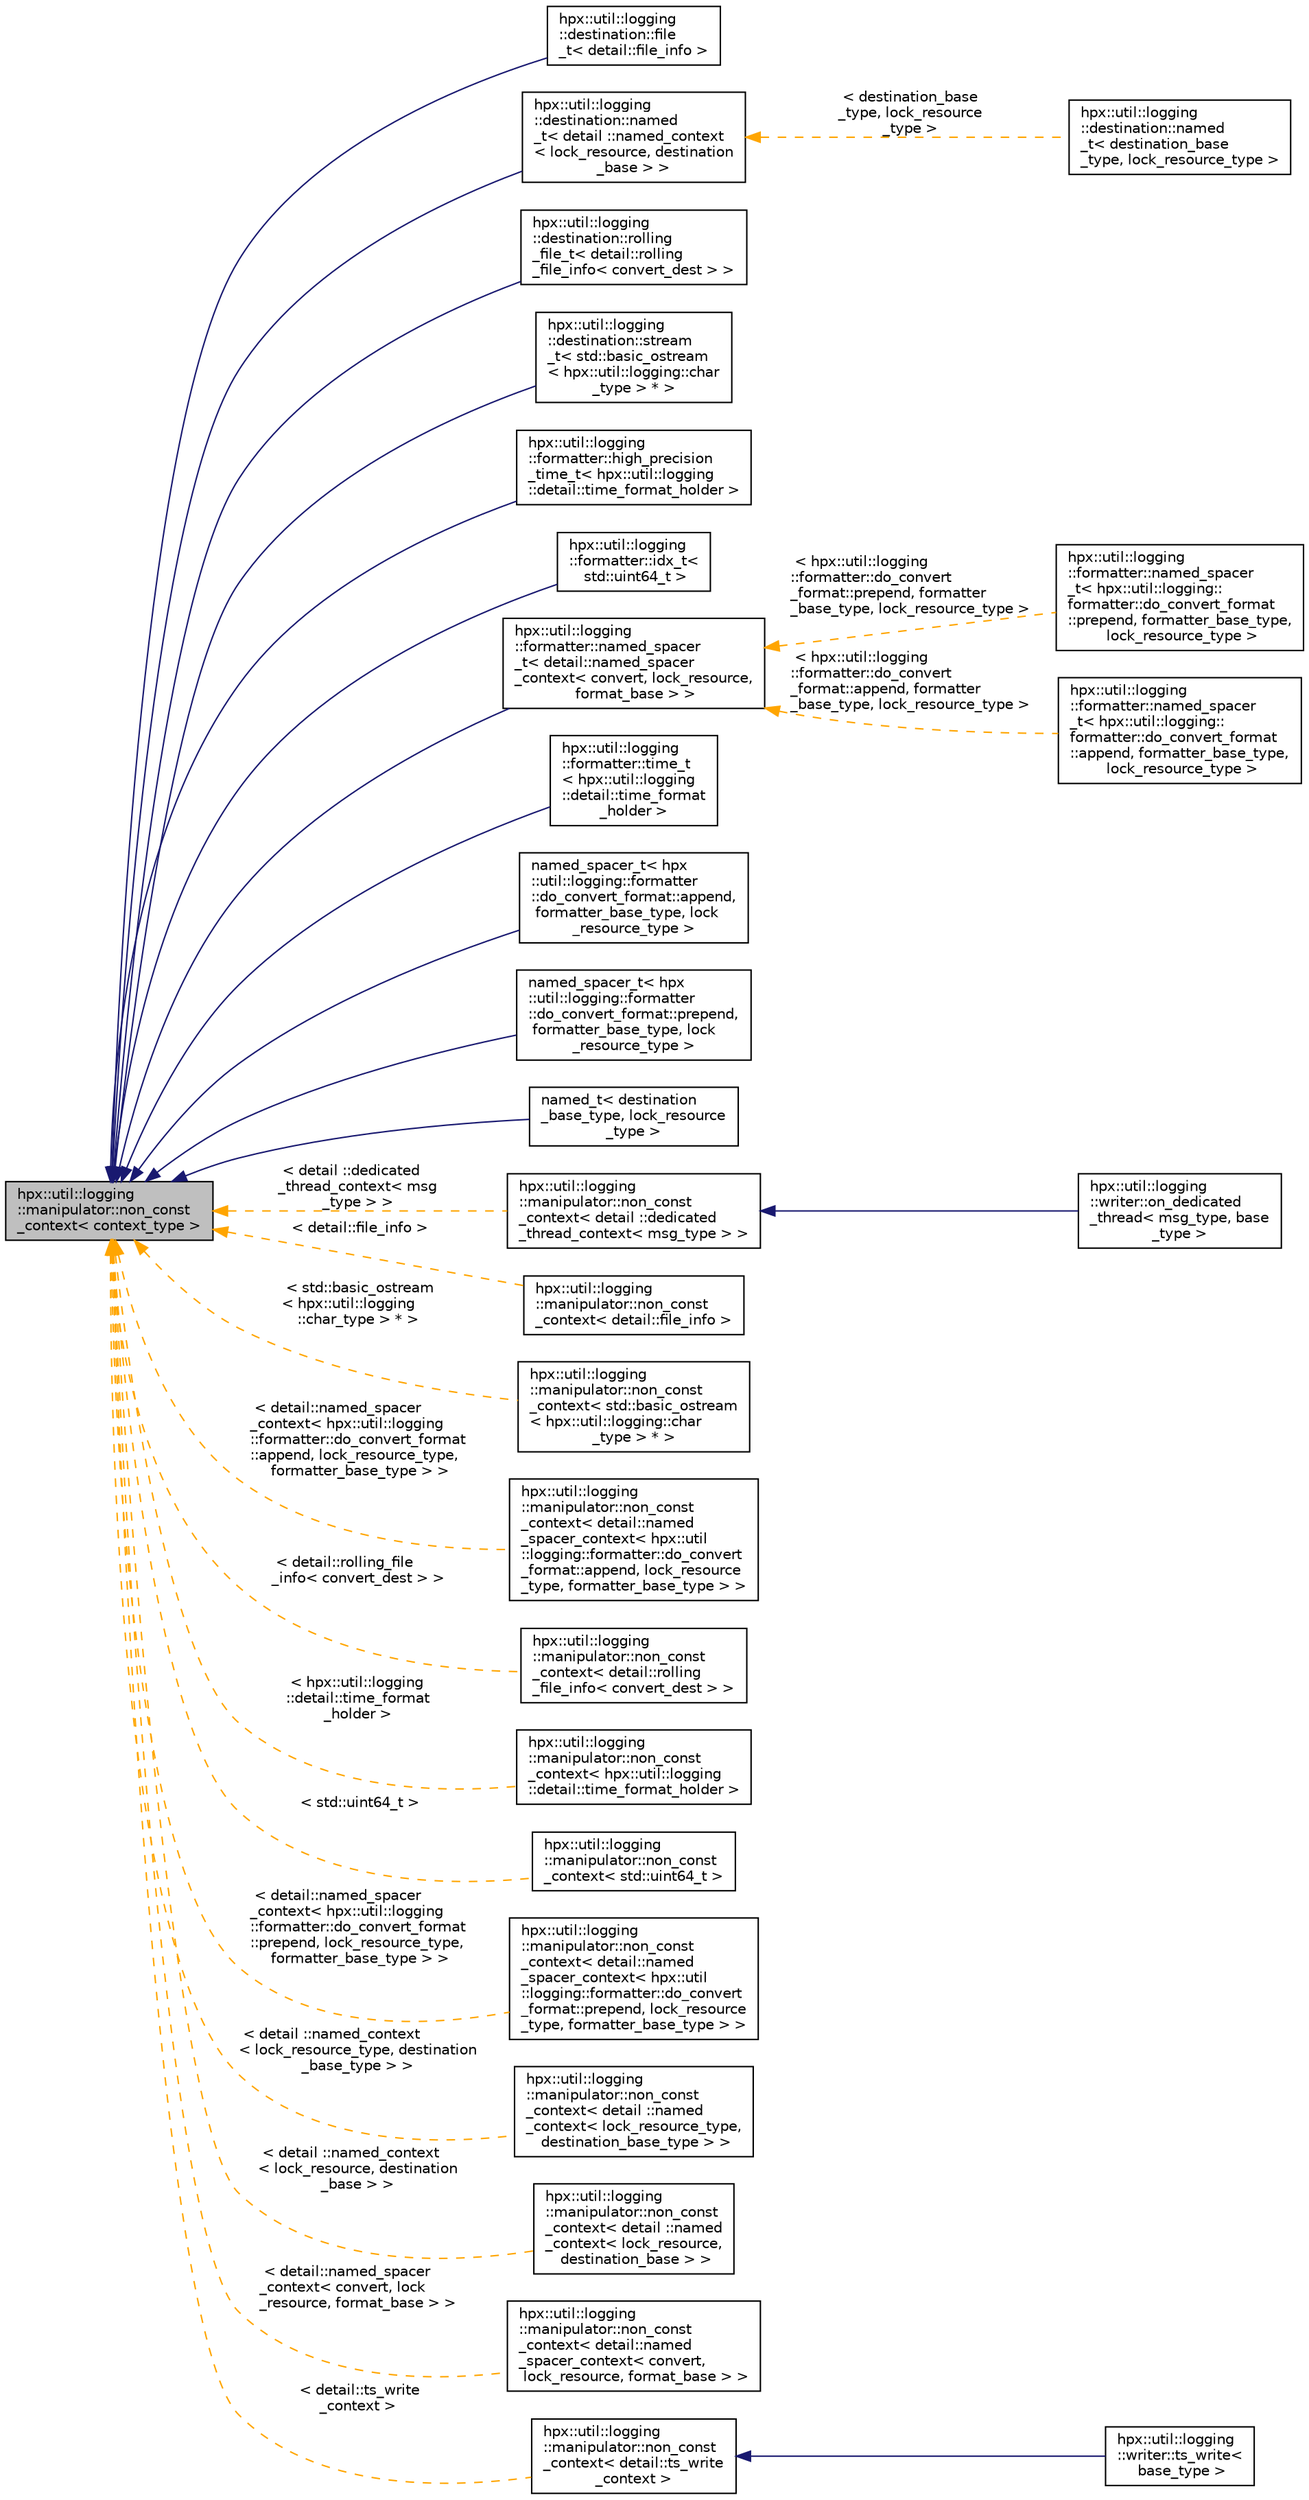 digraph "hpx::util::logging::manipulator::non_const_context&lt; context_type &gt;"
{
  edge [fontname="Helvetica",fontsize="10",labelfontname="Helvetica",labelfontsize="10"];
  node [fontname="Helvetica",fontsize="10",shape=record];
  rankdir="LR";
  Node0 [label="hpx::util::logging\l::manipulator::non_const\l_context\< context_type \>",height=0.2,width=0.4,color="black", fillcolor="grey75", style="filled", fontcolor="black"];
  Node0 -> Node1 [dir="back",color="midnightblue",fontsize="10",style="solid",fontname="Helvetica"];
  Node1 [label="hpx::util::logging\l::destination::file\l_t\< detail::file_info \>",height=0.2,width=0.4,color="black", fillcolor="white", style="filled",URL="$dd/dfb/structhpx_1_1util_1_1logging_1_1destination_1_1file__t.html",tooltip="Writes the string to a file. "];
  Node0 -> Node2 [dir="back",color="midnightblue",fontsize="10",style="solid",fontname="Helvetica"];
  Node2 [label="hpx::util::logging\l::destination::named\l_t\< detail ::named_context\l\< lock_resource, destination\l_base \> \>",height=0.2,width=0.4,color="black", fillcolor="white", style="filled",URL="$de/df4/structhpx_1_1util_1_1logging_1_1destination_1_1named__t.html",tooltip="Allows you to contain multiple destinations, give each such destination a name. Then, at run-time, you can specify a format string which will specify which destinations to be called, and on what order. "];
  Node2 -> Node3 [dir="back",color="orange",fontsize="10",style="dashed",label=" \< destination_base\l_type, lock_resource\l_type \>" ,fontname="Helvetica"];
  Node3 [label="hpx::util::logging\l::destination::named\l_t\< destination_base\l_type, lock_resource_type \>",height=0.2,width=0.4,color="black", fillcolor="white", style="filled",URL="$de/df4/structhpx_1_1util_1_1logging_1_1destination_1_1named__t.html"];
  Node0 -> Node4 [dir="back",color="midnightblue",fontsize="10",style="solid",fontname="Helvetica"];
  Node4 [label="hpx::util::logging\l::destination::rolling\l_file_t\< detail::rolling\l_file_info\< convert_dest \> \>",height=0.2,width=0.4,color="black", fillcolor="white", style="filled",URL="$d9/dba/structhpx_1_1util_1_1logging_1_1destination_1_1rolling__file__t.html",tooltip="Writes to multiple files: name_prefix.1, name_prefix.2, ... name_prefix.N, and then restarts from 1..."];
  Node0 -> Node5 [dir="back",color="midnightblue",fontsize="10",style="solid",fontname="Helvetica"];
  Node5 [label="hpx::util::logging\l::destination::stream\l_t\< std::basic_ostream\l\< hpx::util::logging::char\l_type \> * \>",height=0.2,width=0.4,color="black", fillcolor="white", style="filled",URL="$d8/dfc/structhpx_1_1util_1_1logging_1_1destination_1_1stream__t.html",tooltip="writes to stream. "];
  Node0 -> Node6 [dir="back",color="midnightblue",fontsize="10",style="solid",fontname="Helvetica"];
  Node6 [label="hpx::util::logging\l::formatter::high_precision\l_time_t\< hpx::util::logging\l::detail::time_format_holder \>",height=0.2,width=0.4,color="black", fillcolor="white", style="filled",URL="$d2/d2a/structhpx_1_1util_1_1logging_1_1formatter_1_1high__precision__time__t.html",tooltip="Prefixes the message with a high-precision time (. You pass the format string at construction. "];
  Node0 -> Node7 [dir="back",color="midnightblue",fontsize="10",style="solid",fontname="Helvetica"];
  Node7 [label="hpx::util::logging\l::formatter::idx_t\<\l std::uint64_t \>",height=0.2,width=0.4,color="black", fillcolor="white", style="filled",URL="$d9/dbe/structhpx_1_1util_1_1logging_1_1formatter_1_1idx__t.html",tooltip="prefixes each message with an index. "];
  Node0 -> Node8 [dir="back",color="midnightblue",fontsize="10",style="solid",fontname="Helvetica"];
  Node8 [label="hpx::util::logging\l::formatter::named_spacer\l_t\< detail::named_spacer\l_context\< convert, lock_resource,\l format_base \> \>",height=0.2,width=0.4,color="black", fillcolor="white", style="filled",URL="$d5/da7/structhpx_1_1util_1_1logging_1_1formatter_1_1named__spacer__t.html",tooltip="Allows you to contain multiple formatters, and specify a spacer between them. You have a spacer strin..."];
  Node8 -> Node9 [dir="back",color="orange",fontsize="10",style="dashed",label=" \< hpx::util::logging\l::formatter::do_convert\l_format::prepend, formatter\l_base_type, lock_resource_type \>" ,fontname="Helvetica"];
  Node9 [label="hpx::util::logging\l::formatter::named_spacer\l_t\< hpx::util::logging::\lformatter::do_convert_format\l::prepend, formatter_base_type,\l lock_resource_type \>",height=0.2,width=0.4,color="black", fillcolor="white", style="filled",URL="$d5/da7/structhpx_1_1util_1_1logging_1_1formatter_1_1named__spacer__t.html"];
  Node8 -> Node10 [dir="back",color="orange",fontsize="10",style="dashed",label=" \< hpx::util::logging\l::formatter::do_convert\l_format::append, formatter\l_base_type, lock_resource_type \>" ,fontname="Helvetica"];
  Node10 [label="hpx::util::logging\l::formatter::named_spacer\l_t\< hpx::util::logging::\lformatter::do_convert_format\l::append, formatter_base_type,\l lock_resource_type \>",height=0.2,width=0.4,color="black", fillcolor="white", style="filled",URL="$d5/da7/structhpx_1_1util_1_1logging_1_1formatter_1_1named__spacer__t.html"];
  Node0 -> Node11 [dir="back",color="midnightblue",fontsize="10",style="solid",fontname="Helvetica"];
  Node11 [label="hpx::util::logging\l::formatter::time_t\l\< hpx::util::logging\l::detail::time_format\l_holder \>",height=0.2,width=0.4,color="black", fillcolor="white", style="filled",URL="$d0/d1a/structhpx_1_1util_1_1logging_1_1formatter_1_1time__t.html",tooltip="Prefixes the message with the time. You pass the format string at construction. "];
  Node0 -> Node12 [dir="back",color="midnightblue",fontsize="10",style="solid",fontname="Helvetica"];
  Node12 [label="named_spacer_t\< hpx\l::util::logging::formatter\l::do_convert_format::append,\l formatter_base_type, lock\l_resource_type \>",height=0.2,width=0.4,color="black", fillcolor="white", style="filled",URL="$d5/da7/structhpx_1_1util_1_1logging_1_1formatter_1_1named__spacer__t.html"];
  Node0 -> Node13 [dir="back",color="midnightblue",fontsize="10",style="solid",fontname="Helvetica"];
  Node13 [label="named_spacer_t\< hpx\l::util::logging::formatter\l::do_convert_format::prepend,\l formatter_base_type, lock\l_resource_type \>",height=0.2,width=0.4,color="black", fillcolor="white", style="filled",URL="$d5/da7/structhpx_1_1util_1_1logging_1_1formatter_1_1named__spacer__t.html"];
  Node0 -> Node14 [dir="back",color="midnightblue",fontsize="10",style="solid",fontname="Helvetica"];
  Node14 [label="named_t\< destination\l_base_type, lock_resource\l_type \>",height=0.2,width=0.4,color="black", fillcolor="white", style="filled",URL="$de/df4/structhpx_1_1util_1_1logging_1_1destination_1_1named__t.html"];
  Node0 -> Node15 [dir="back",color="orange",fontsize="10",style="dashed",label=" \< detail ::dedicated\l_thread_context\< msg\l_type \> \>" ,fontname="Helvetica"];
  Node15 [label="hpx::util::logging\l::manipulator::non_const\l_context\< detail ::dedicated\l_thread_context\< msg_type \> \>",height=0.2,width=0.4,color="black", fillcolor="white", style="filled",URL="$d1/db7/structhpx_1_1util_1_1logging_1_1manipulator_1_1non__const__context.html"];
  Node15 -> Node16 [dir="back",color="midnightblue",fontsize="10",style="solid",fontname="Helvetica"];
  Node16 [label="hpx::util::logging\l::writer::on_dedicated\l_thread\< msg_type, base\l_type \>",height=0.2,width=0.4,color="black", fillcolor="white", style="filled",URL="$d9/de5/structhpx_1_1util_1_1logging_1_1writer_1_1on__dedicated__thread.html",tooltip="Performs all writes on a dedicated thread. "];
  Node0 -> Node17 [dir="back",color="orange",fontsize="10",style="dashed",label=" \< detail::file_info \>" ,fontname="Helvetica"];
  Node17 [label="hpx::util::logging\l::manipulator::non_const\l_context\< detail::file_info \>",height=0.2,width=0.4,color="black", fillcolor="white", style="filled",URL="$d1/db7/structhpx_1_1util_1_1logging_1_1manipulator_1_1non__const__context.html"];
  Node0 -> Node18 [dir="back",color="orange",fontsize="10",style="dashed",label=" \< std::basic_ostream\l\< hpx::util::logging\l::char_type \> * \>" ,fontname="Helvetica"];
  Node18 [label="hpx::util::logging\l::manipulator::non_const\l_context\< std::basic_ostream\l\< hpx::util::logging::char\l_type \> * \>",height=0.2,width=0.4,color="black", fillcolor="white", style="filled",URL="$d1/db7/structhpx_1_1util_1_1logging_1_1manipulator_1_1non__const__context.html"];
  Node0 -> Node19 [dir="back",color="orange",fontsize="10",style="dashed",label=" \< detail::named_spacer\l_context\< hpx::util::logging\l::formatter::do_convert_format\l::append, lock_resource_type,\l formatter_base_type \> \>" ,fontname="Helvetica"];
  Node19 [label="hpx::util::logging\l::manipulator::non_const\l_context\< detail::named\l_spacer_context\< hpx::util\l::logging::formatter::do_convert\l_format::append, lock_resource\l_type, formatter_base_type \> \>",height=0.2,width=0.4,color="black", fillcolor="white", style="filled",URL="$d1/db7/structhpx_1_1util_1_1logging_1_1manipulator_1_1non__const__context.html"];
  Node0 -> Node20 [dir="back",color="orange",fontsize="10",style="dashed",label=" \< detail::rolling_file\l_info\< convert_dest \> \>" ,fontname="Helvetica"];
  Node20 [label="hpx::util::logging\l::manipulator::non_const\l_context\< detail::rolling\l_file_info\< convert_dest \> \>",height=0.2,width=0.4,color="black", fillcolor="white", style="filled",URL="$d1/db7/structhpx_1_1util_1_1logging_1_1manipulator_1_1non__const__context.html"];
  Node0 -> Node21 [dir="back",color="orange",fontsize="10",style="dashed",label=" \< hpx::util::logging\l::detail::time_format\l_holder \>" ,fontname="Helvetica"];
  Node21 [label="hpx::util::logging\l::manipulator::non_const\l_context\< hpx::util::logging\l::detail::time_format_holder \>",height=0.2,width=0.4,color="black", fillcolor="white", style="filled",URL="$d1/db7/structhpx_1_1util_1_1logging_1_1manipulator_1_1non__const__context.html"];
  Node0 -> Node22 [dir="back",color="orange",fontsize="10",style="dashed",label=" \< std::uint64_t \>" ,fontname="Helvetica"];
  Node22 [label="hpx::util::logging\l::manipulator::non_const\l_context\< std::uint64_t \>",height=0.2,width=0.4,color="black", fillcolor="white", style="filled",URL="$d1/db7/structhpx_1_1util_1_1logging_1_1manipulator_1_1non__const__context.html"];
  Node0 -> Node23 [dir="back",color="orange",fontsize="10",style="dashed",label=" \< detail::named_spacer\l_context\< hpx::util::logging\l::formatter::do_convert_format\l::prepend, lock_resource_type,\l formatter_base_type \> \>" ,fontname="Helvetica"];
  Node23 [label="hpx::util::logging\l::manipulator::non_const\l_context\< detail::named\l_spacer_context\< hpx::util\l::logging::formatter::do_convert\l_format::prepend, lock_resource\l_type, formatter_base_type \> \>",height=0.2,width=0.4,color="black", fillcolor="white", style="filled",URL="$d1/db7/structhpx_1_1util_1_1logging_1_1manipulator_1_1non__const__context.html"];
  Node0 -> Node24 [dir="back",color="orange",fontsize="10",style="dashed",label=" \< detail ::named_context\l\< lock_resource_type, destination\l_base_type \> \>" ,fontname="Helvetica"];
  Node24 [label="hpx::util::logging\l::manipulator::non_const\l_context\< detail ::named\l_context\< lock_resource_type,\l destination_base_type \> \>",height=0.2,width=0.4,color="black", fillcolor="white", style="filled",URL="$d1/db7/structhpx_1_1util_1_1logging_1_1manipulator_1_1non__const__context.html"];
  Node0 -> Node25 [dir="back",color="orange",fontsize="10",style="dashed",label=" \< detail ::named_context\l\< lock_resource, destination\l_base \> \>" ,fontname="Helvetica"];
  Node25 [label="hpx::util::logging\l::manipulator::non_const\l_context\< detail ::named\l_context\< lock_resource,\l destination_base \> \>",height=0.2,width=0.4,color="black", fillcolor="white", style="filled",URL="$d1/db7/structhpx_1_1util_1_1logging_1_1manipulator_1_1non__const__context.html"];
  Node0 -> Node26 [dir="back",color="orange",fontsize="10",style="dashed",label=" \< detail::named_spacer\l_context\< convert, lock\l_resource, format_base \> \>" ,fontname="Helvetica"];
  Node26 [label="hpx::util::logging\l::manipulator::non_const\l_context\< detail::named\l_spacer_context\< convert,\l lock_resource, format_base \> \>",height=0.2,width=0.4,color="black", fillcolor="white", style="filled",URL="$d1/db7/structhpx_1_1util_1_1logging_1_1manipulator_1_1non__const__context.html"];
  Node0 -> Node27 [dir="back",color="orange",fontsize="10",style="dashed",label=" \< detail::ts_write\l_context \>" ,fontname="Helvetica"];
  Node27 [label="hpx::util::logging\l::manipulator::non_const\l_context\< detail::ts_write\l_context \>",height=0.2,width=0.4,color="black", fillcolor="white", style="filled",URL="$d1/db7/structhpx_1_1util_1_1logging_1_1manipulator_1_1non__const__context.html"];
  Node27 -> Node28 [dir="back",color="midnightblue",fontsize="10",style="solid",fontname="Helvetica"];
  Node28 [label="hpx::util::logging\l::writer::ts_write\<\l base_type \>",height=0.2,width=0.4,color="black", fillcolor="white", style="filled",URL="$d8/d0a/structhpx_1_1util_1_1logging_1_1writer_1_1ts__write.html"];
}
